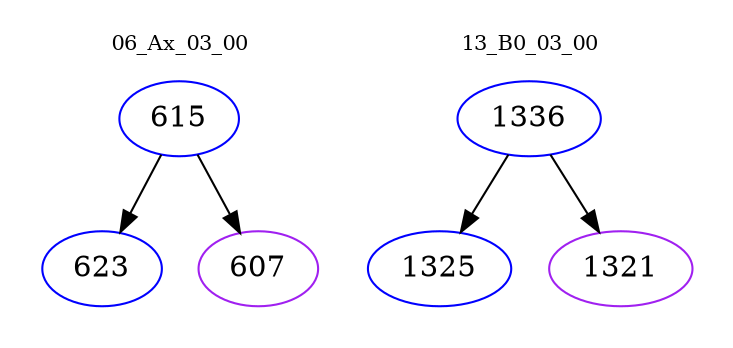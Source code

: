 digraph{
subgraph cluster_0 {
color = white
label = "06_Ax_03_00";
fontsize=10;
T0_615 [label="615", color="blue"]
T0_615 -> T0_623 [color="black"]
T0_623 [label="623", color="blue"]
T0_615 -> T0_607 [color="black"]
T0_607 [label="607", color="purple"]
}
subgraph cluster_1 {
color = white
label = "13_B0_03_00";
fontsize=10;
T1_1336 [label="1336", color="blue"]
T1_1336 -> T1_1325 [color="black"]
T1_1325 [label="1325", color="blue"]
T1_1336 -> T1_1321 [color="black"]
T1_1321 [label="1321", color="purple"]
}
}
